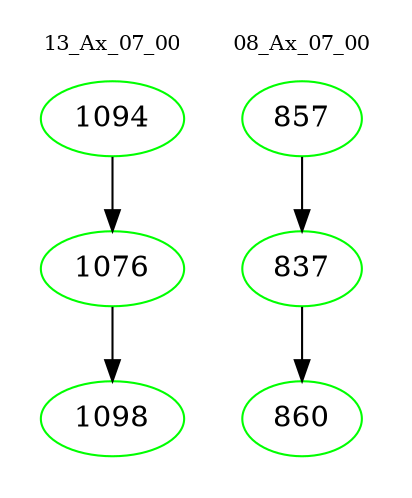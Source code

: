 digraph{
subgraph cluster_0 {
color = white
label = "13_Ax_07_00";
fontsize=10;
T0_1094 [label="1094", color="green"]
T0_1094 -> T0_1076 [color="black"]
T0_1076 [label="1076", color="green"]
T0_1076 -> T0_1098 [color="black"]
T0_1098 [label="1098", color="green"]
}
subgraph cluster_1 {
color = white
label = "08_Ax_07_00";
fontsize=10;
T1_857 [label="857", color="green"]
T1_857 -> T1_837 [color="black"]
T1_837 [label="837", color="green"]
T1_837 -> T1_860 [color="black"]
T1_860 [label="860", color="green"]
}
}
